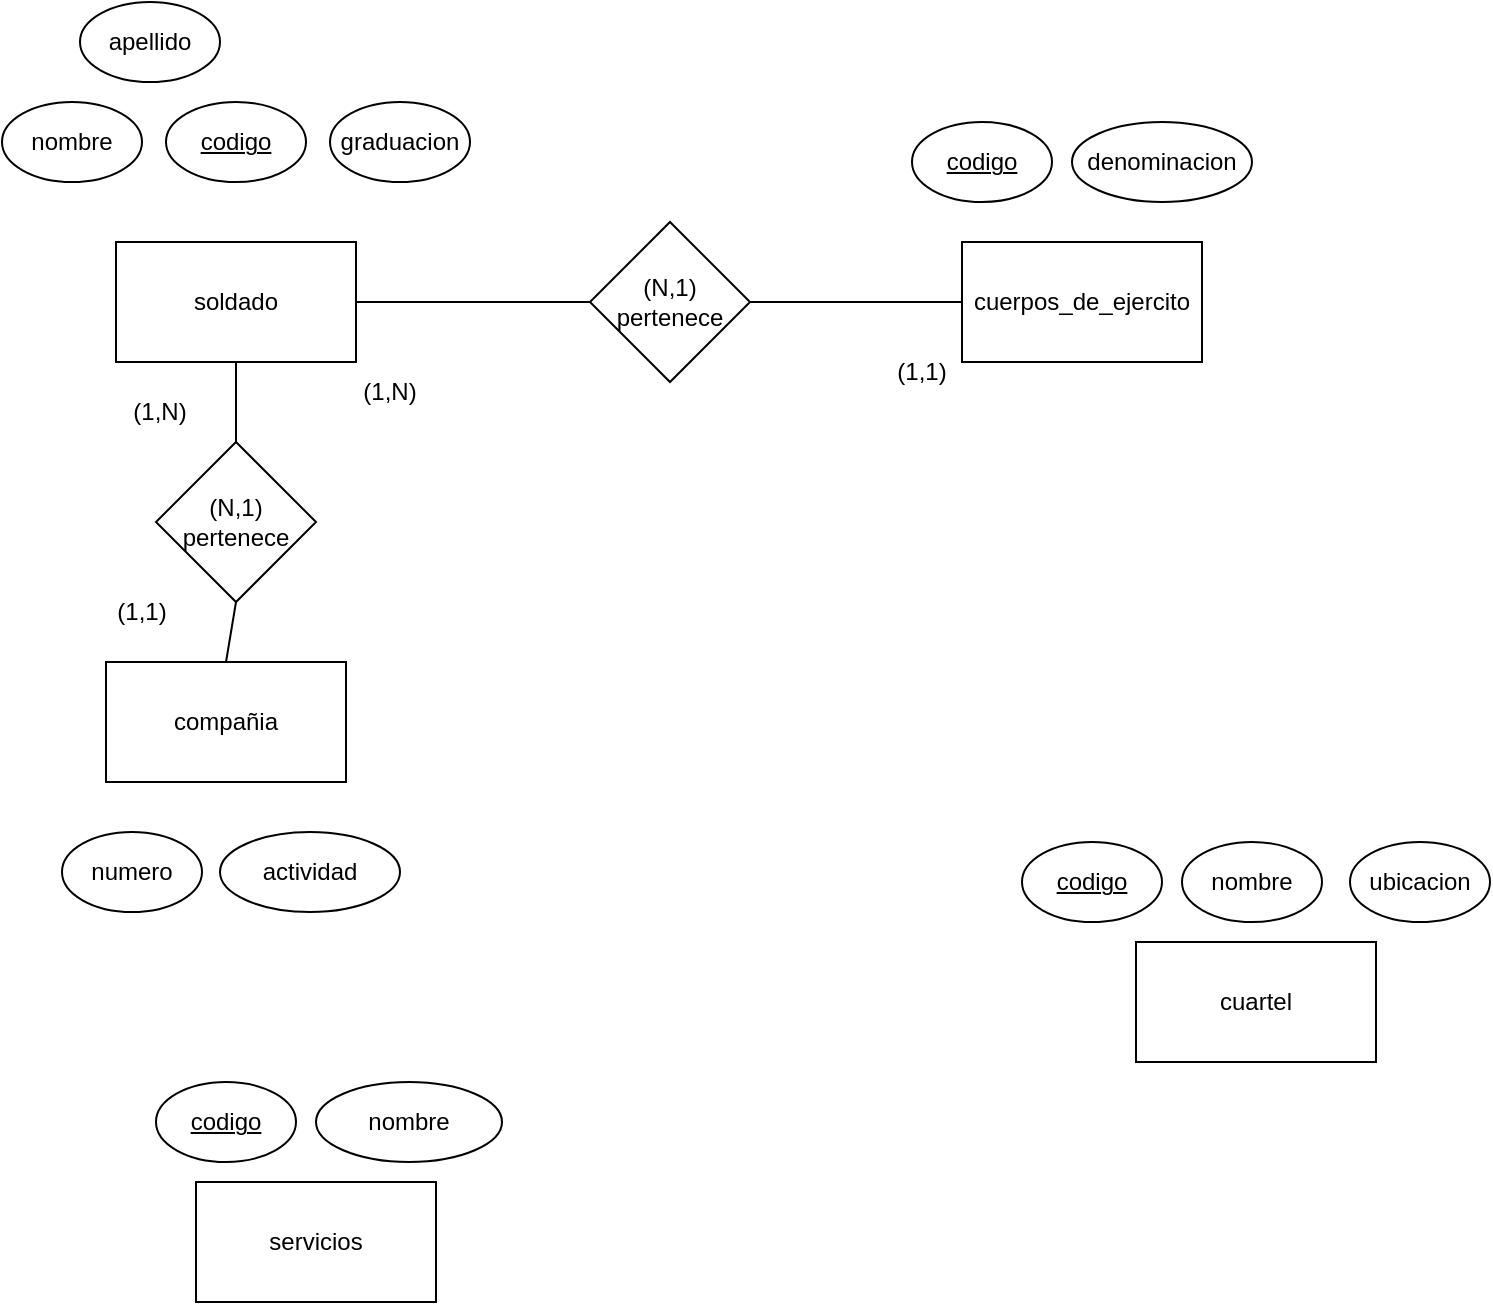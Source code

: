 <mxfile version="21.4.0" type="github">
  <diagram name="Página-1" id="_FN0Ys9WY54TffG4kuFK">
    <mxGraphModel dx="1434" dy="756" grid="1" gridSize="10" guides="1" tooltips="1" connect="1" arrows="1" fold="1" page="1" pageScale="1" pageWidth="827" pageHeight="1169" math="0" shadow="0">
      <root>
        <mxCell id="0" />
        <mxCell id="1" parent="0" />
        <mxCell id="UhbLNOEHHMik6Ta-FkYB-44" value="" style="rhombus;whiteSpace=wrap;html=1;" vertex="1" parent="1">
          <mxGeometry x="117" y="370" width="80" height="80" as="geometry" />
        </mxCell>
        <mxCell id="UhbLNOEHHMik6Ta-FkYB-15" value="soldado" style="rounded=0;whiteSpace=wrap;html=1;" vertex="1" parent="1">
          <mxGeometry x="97" y="270" width="120" height="60" as="geometry" />
        </mxCell>
        <mxCell id="UhbLNOEHHMik6Ta-FkYB-16" value="&lt;u&gt;codigo&lt;/u&gt;" style="ellipse;whiteSpace=wrap;html=1;" vertex="1" parent="1">
          <mxGeometry x="122" y="200" width="70" height="40" as="geometry" />
        </mxCell>
        <mxCell id="UhbLNOEHHMik6Ta-FkYB-17" value="nombre" style="ellipse;whiteSpace=wrap;html=1;" vertex="1" parent="1">
          <mxGeometry x="40" y="200" width="70" height="40" as="geometry" />
        </mxCell>
        <mxCell id="UhbLNOEHHMik6Ta-FkYB-18" value="graduacion" style="ellipse;whiteSpace=wrap;html=1;" vertex="1" parent="1">
          <mxGeometry x="204" y="200" width="70" height="40" as="geometry" />
        </mxCell>
        <mxCell id="UhbLNOEHHMik6Ta-FkYB-19" value="cuartel" style="rounded=0;whiteSpace=wrap;html=1;" vertex="1" parent="1">
          <mxGeometry x="607" y="620" width="120" height="60" as="geometry" />
        </mxCell>
        <mxCell id="UhbLNOEHHMik6Ta-FkYB-21" value="nombre" style="ellipse;whiteSpace=wrap;html=1;" vertex="1" parent="1">
          <mxGeometry x="630" y="570" width="70" height="40" as="geometry" />
        </mxCell>
        <mxCell id="UhbLNOEHHMik6Ta-FkYB-22" value="&lt;u&gt;codigo&lt;/u&gt;" style="ellipse;whiteSpace=wrap;html=1;" vertex="1" parent="1">
          <mxGeometry x="550" y="570" width="70" height="40" as="geometry" />
        </mxCell>
        <mxCell id="UhbLNOEHHMik6Ta-FkYB-23" value="ubicacion" style="ellipse;whiteSpace=wrap;html=1;" vertex="1" parent="1">
          <mxGeometry x="714" y="570" width="70" height="40" as="geometry" />
        </mxCell>
        <mxCell id="UhbLNOEHHMik6Ta-FkYB-25" value="cuerpos_de_ejercito" style="rounded=0;whiteSpace=wrap;html=1;" vertex="1" parent="1">
          <mxGeometry x="520" y="270" width="120" height="60" as="geometry" />
        </mxCell>
        <mxCell id="UhbLNOEHHMik6Ta-FkYB-26" value="denominacion" style="ellipse;whiteSpace=wrap;html=1;" vertex="1" parent="1">
          <mxGeometry x="575" y="210" width="90" height="40" as="geometry" />
        </mxCell>
        <mxCell id="UhbLNOEHHMik6Ta-FkYB-27" value="&lt;u&gt;codigo&lt;/u&gt;" style="ellipse;whiteSpace=wrap;html=1;" vertex="1" parent="1">
          <mxGeometry x="495" y="210" width="70" height="40" as="geometry" />
        </mxCell>
        <mxCell id="UhbLNOEHHMik6Ta-FkYB-29" value="compañia" style="rounded=0;whiteSpace=wrap;html=1;" vertex="1" parent="1">
          <mxGeometry x="92" y="480" width="120" height="60" as="geometry" />
        </mxCell>
        <mxCell id="UhbLNOEHHMik6Ta-FkYB-30" value="actividad" style="ellipse;whiteSpace=wrap;html=1;" vertex="1" parent="1">
          <mxGeometry x="149" y="565" width="90" height="40" as="geometry" />
        </mxCell>
        <mxCell id="UhbLNOEHHMik6Ta-FkYB-31" value="numero" style="ellipse;whiteSpace=wrap;html=1;" vertex="1" parent="1">
          <mxGeometry x="70" y="565" width="70" height="40" as="geometry" />
        </mxCell>
        <mxCell id="UhbLNOEHHMik6Ta-FkYB-32" value="servicios" style="rounded=0;whiteSpace=wrap;html=1;" vertex="1" parent="1">
          <mxGeometry x="137" y="740" width="120" height="60" as="geometry" />
        </mxCell>
        <mxCell id="UhbLNOEHHMik6Ta-FkYB-33" value="nombre" style="ellipse;whiteSpace=wrap;html=1;" vertex="1" parent="1">
          <mxGeometry x="197" y="690" width="93" height="40" as="geometry" />
        </mxCell>
        <mxCell id="UhbLNOEHHMik6Ta-FkYB-34" value="&lt;u&gt;codigo&lt;/u&gt;" style="ellipse;whiteSpace=wrap;html=1;" vertex="1" parent="1">
          <mxGeometry x="117" y="690" width="70" height="40" as="geometry" />
        </mxCell>
        <mxCell id="UhbLNOEHHMik6Ta-FkYB-35" value="apellido" style="ellipse;whiteSpace=wrap;html=1;" vertex="1" parent="1">
          <mxGeometry x="79" y="150" width="70" height="40" as="geometry" />
        </mxCell>
        <mxCell id="UhbLNOEHHMik6Ta-FkYB-36" value="" style="rhombus;whiteSpace=wrap;html=1;" vertex="1" parent="1">
          <mxGeometry x="334" y="260" width="80" height="80" as="geometry" />
        </mxCell>
        <mxCell id="UhbLNOEHHMik6Ta-FkYB-37" value="" style="endArrow=none;html=1;rounded=0;exitX=1;exitY=0.5;exitDx=0;exitDy=0;entryX=0;entryY=0.5;entryDx=0;entryDy=0;" edge="1" parent="1" source="UhbLNOEHHMik6Ta-FkYB-15" target="UhbLNOEHHMik6Ta-FkYB-36">
          <mxGeometry width="50" height="50" relative="1" as="geometry">
            <mxPoint x="550" y="410" as="sourcePoint" />
            <mxPoint x="600" y="360" as="targetPoint" />
          </mxGeometry>
        </mxCell>
        <mxCell id="UhbLNOEHHMik6Ta-FkYB-38" value="" style="endArrow=none;html=1;rounded=0;exitX=1;exitY=0.5;exitDx=0;exitDy=0;entryX=0;entryY=0.5;entryDx=0;entryDy=0;" edge="1" parent="1" source="UhbLNOEHHMik6Ta-FkYB-36" target="UhbLNOEHHMik6Ta-FkYB-25">
          <mxGeometry width="50" height="50" relative="1" as="geometry">
            <mxPoint x="550" y="410" as="sourcePoint" />
            <mxPoint x="600" y="360" as="targetPoint" />
          </mxGeometry>
        </mxCell>
        <mxCell id="UhbLNOEHHMik6Ta-FkYB-39" value="(1,N)" style="text;strokeColor=none;align=center;fillColor=none;html=1;verticalAlign=middle;whiteSpace=wrap;rounded=0;" vertex="1" parent="1">
          <mxGeometry x="204" y="330" width="60" height="30" as="geometry" />
        </mxCell>
        <mxCell id="UhbLNOEHHMik6Ta-FkYB-40" value="(1,1)" style="text;strokeColor=none;align=center;fillColor=none;html=1;verticalAlign=middle;whiteSpace=wrap;rounded=0;" vertex="1" parent="1">
          <mxGeometry x="470" y="320" width="60" height="30" as="geometry" />
        </mxCell>
        <mxCell id="UhbLNOEHHMik6Ta-FkYB-42" value="(N,1)&lt;br&gt;pertenece" style="text;strokeColor=none;align=center;fillColor=none;html=1;verticalAlign=middle;whiteSpace=wrap;rounded=0;" vertex="1" parent="1">
          <mxGeometry x="127" y="395" width="60" height="30" as="geometry" />
        </mxCell>
        <mxCell id="UhbLNOEHHMik6Ta-FkYB-45" value="" style="endArrow=none;html=1;rounded=0;exitX=0.5;exitY=0;exitDx=0;exitDy=0;entryX=0.5;entryY=1;entryDx=0;entryDy=0;" edge="1" parent="1" source="UhbLNOEHHMik6Ta-FkYB-29" target="UhbLNOEHHMik6Ta-FkYB-44">
          <mxGeometry width="50" height="50" relative="1" as="geometry">
            <mxPoint x="93.5" y="470" as="sourcePoint" />
            <mxPoint x="210.5" y="470" as="targetPoint" />
          </mxGeometry>
        </mxCell>
        <mxCell id="UhbLNOEHHMik6Ta-FkYB-46" value="" style="endArrow=none;html=1;rounded=0;exitX=0.5;exitY=0;exitDx=0;exitDy=0;entryX=0.5;entryY=1;entryDx=0;entryDy=0;" edge="1" parent="1" source="UhbLNOEHHMik6Ta-FkYB-44" target="UhbLNOEHHMik6Ta-FkYB-15">
          <mxGeometry width="50" height="50" relative="1" as="geometry">
            <mxPoint x="60" y="350" as="sourcePoint" />
            <mxPoint x="177" y="350" as="targetPoint" />
          </mxGeometry>
        </mxCell>
        <mxCell id="UhbLNOEHHMik6Ta-FkYB-47" value="(1,N)" style="text;strokeColor=none;align=center;fillColor=none;html=1;verticalAlign=middle;whiteSpace=wrap;rounded=0;" vertex="1" parent="1">
          <mxGeometry x="89" y="340" width="60" height="30" as="geometry" />
        </mxCell>
        <mxCell id="UhbLNOEHHMik6Ta-FkYB-49" value="(1,1)" style="text;strokeColor=none;align=center;fillColor=none;html=1;verticalAlign=middle;whiteSpace=wrap;rounded=0;" vertex="1" parent="1">
          <mxGeometry x="80" y="440" width="60" height="30" as="geometry" />
        </mxCell>
        <mxCell id="UhbLNOEHHMik6Ta-FkYB-50" value="(N,1)&lt;br&gt;pertenece" style="text;strokeColor=none;align=center;fillColor=none;html=1;verticalAlign=middle;whiteSpace=wrap;rounded=0;" vertex="1" parent="1">
          <mxGeometry x="344" y="285" width="60" height="30" as="geometry" />
        </mxCell>
      </root>
    </mxGraphModel>
  </diagram>
</mxfile>
